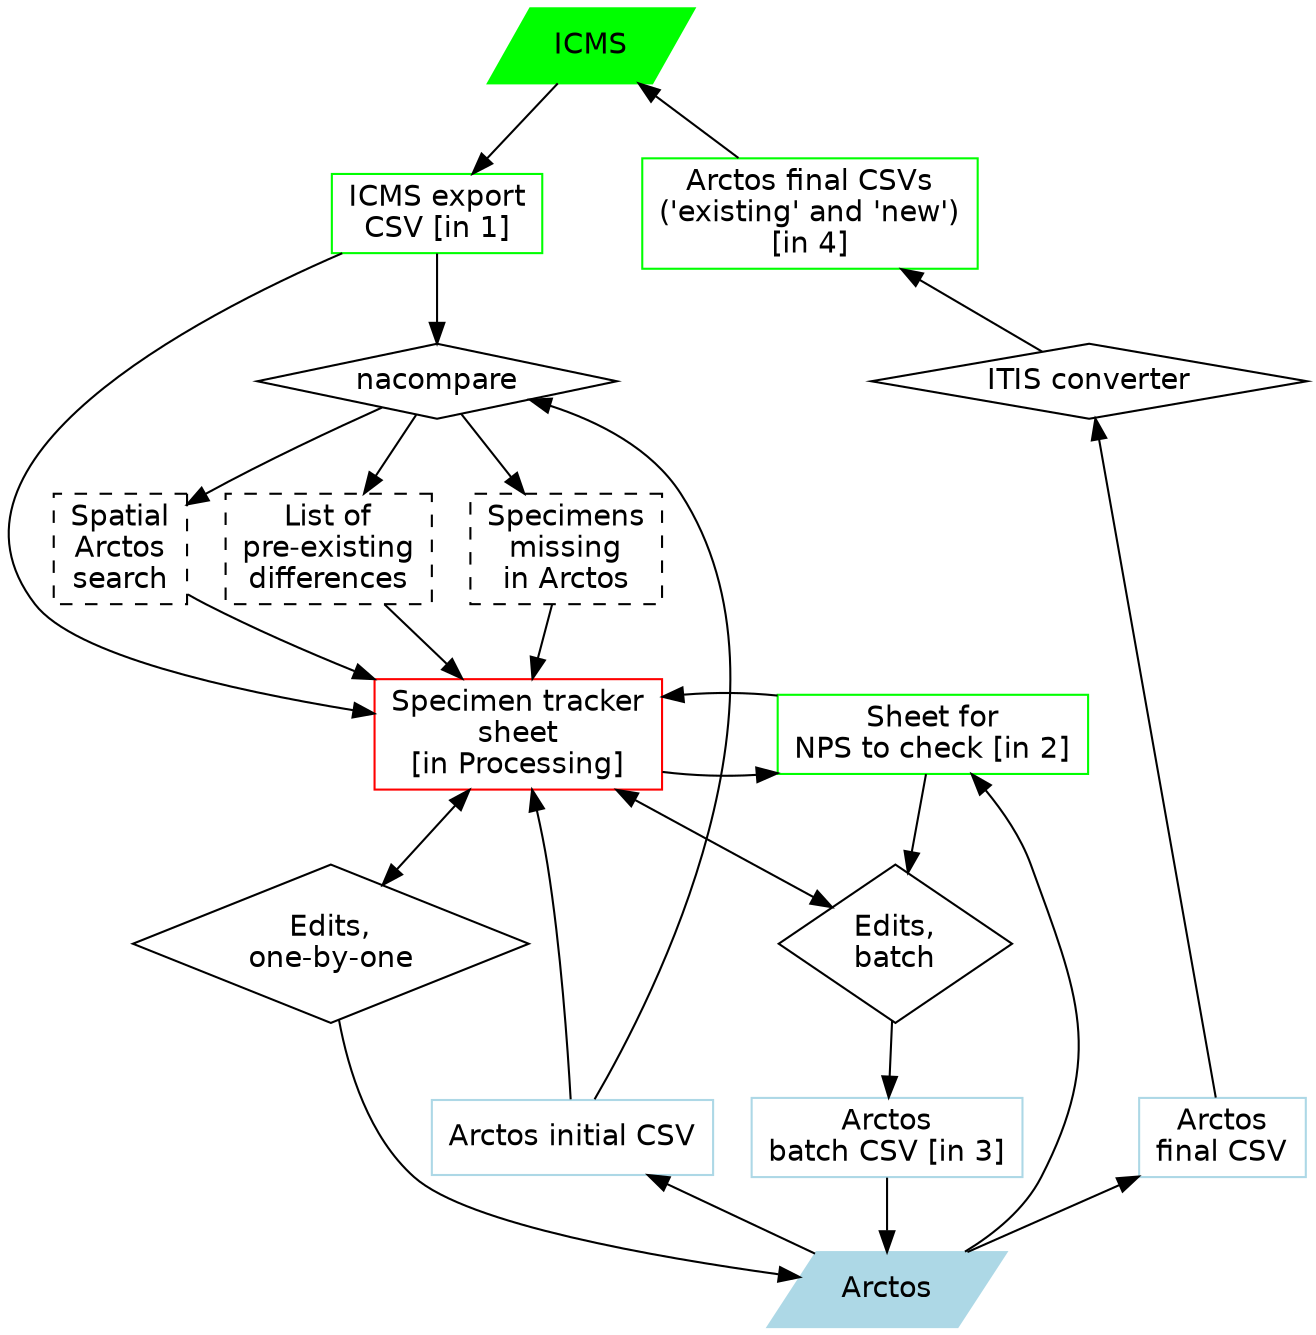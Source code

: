 digraph flow {
    node [fontname="Helvetica",shape=box];
    edge [fontname="Courier", len=1.5];
    overlap=false;
    //rankdir=BT;
    newrank=true;
    ranksep=0.5
    icms [label="ICMS", shape=parallelogram,color=green,style=filled]
    //
    icms -> csv1 ;
    icms -> csv3 [dir=back];
    //
    subgraph icms1 {
        rank=same;
        csv1 [label="ICMS export\nCSV [in 1]",color=green]
        csv3 [label="Arctos final CSVs\n('existing' and 'new')\n[in 4]",
        color=green]
    };
    //
    csv1 -> nacompare;
    csv1 -> spectracker ;
    nacompare -> notes1
    nacompare -> notes2 ;
    nacompare -> notes3 ;
    notes1 -> spectracker
    notes2 -> spectracker
    notes3 -> spectracker
    spectracker -> csv2 [dir=back]
    csv3 -> itis [dir=back];
    npscheck -> arctos [dir=back]
    npscheck -> edits2
    //
    subgraph ala1 {
        rank=same;
        nacompare [shape=diamond];
        itis [label="ITIS converter",shape=diamond];
    }
    //
    subgraph ala2 {
        rank=same;
        spectracker [label="Specimen tracker\nsheet\n[in Processing]",
                     color=red];
        npscheck [label="Sheet for\nNPS to check [in 2]",color=green];
        //invis1 [style=invis,label=""]
    }
    //
    subgraph ala3 {
        rank=same;
        notes1 [label="List of\npre-existing\ndifferences",style=dashed];
        notes2 [label="Specimens\nmissing\nin Arctos",style=dashed];
        notes3 [label="Spatial\nArctos\nsearch",style=dashed];
    }
    //
    subgraph ala4 {
        rank=same;
        edits1 [label="Edits,\none-by-one",shape=diamond];
        edits2 [label="Edits,\nbatch",shape=diamond];
    };
    //
    
    nacompare -> csv2 [dir=back];
    spectracker -> npscheck;
    npscheck -> spectracker
    spectracker -> edits1 [dir=both];
    spectracker -> edits2 [dir=both];
    itis -> csv4 [dir=back];
    //
    subgraph arctos1 {
        rank=same
        csv2 [label="Arctos initial CSV",color=lightblue]
        csv4 [label="Arctos\nfinal CSV",color=lightblue]
        csv5 [label="Arctos\nbatch CSV [in 3]",color=lightblue]
    };
    edits1 -> arctos ;
    edits2 -> csv5
    csv2 -> arctos  [dir=back];
    csv4 -> arctos  [dir=back];
    csv5 -> arctos
    //
    arctos [label="Arctos", shape=parallelogram, color=lightblue,
                style=filled];
    
/*

*/
}
    
